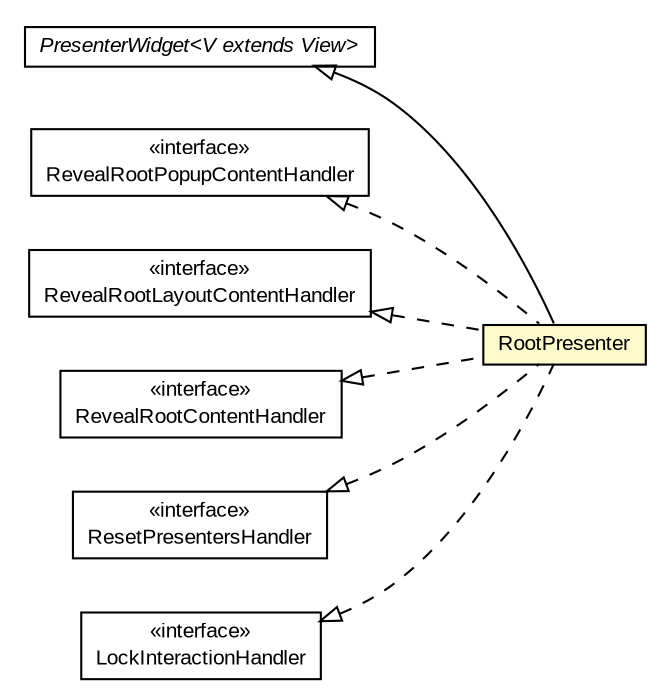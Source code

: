 #!/usr/local/bin/dot
#
# Class diagram 
# Generated by UMLGraph version R5_6-24-gf6e263 (http://www.umlgraph.org/)
#

digraph G {
	edge [fontname="arial",fontsize=10,labelfontname="arial",labelfontsize=10];
	node [fontname="arial",fontsize=10,shape=plaintext];
	nodesep=0.25;
	ranksep=0.5;
	rankdir=LR;
	// com.gwtplatform.mvp.client.RootPresenter
	c471948 [label=<<table title="com.gwtplatform.mvp.client.RootPresenter" border="0" cellborder="1" cellspacing="0" cellpadding="2" port="p" bgcolor="lemonChiffon" href="./RootPresenter.html">
		<tr><td><table border="0" cellspacing="0" cellpadding="1">
<tr><td align="center" balign="center"> RootPresenter </td></tr>
		</table></td></tr>
		</table>>, URL="./RootPresenter.html", fontname="arial", fontcolor="black", fontsize=10.0];
	// com.gwtplatform.mvp.client.PresenterWidget<V extends com.gwtplatform.mvp.client.View>
	c471952 [label=<<table title="com.gwtplatform.mvp.client.PresenterWidget" border="0" cellborder="1" cellspacing="0" cellpadding="2" port="p" href="./PresenterWidget.html">
		<tr><td><table border="0" cellspacing="0" cellpadding="1">
<tr><td align="center" balign="center"><font face="arial italic"> PresenterWidget&lt;V extends View&gt; </font></td></tr>
		</table></td></tr>
		</table>>, URL="./PresenterWidget.html", fontname="arial", fontcolor="black", fontsize=10.0];
	// com.gwtplatform.mvp.client.proxy.RevealRootPopupContentHandler
	c471984 [label=<<table title="com.gwtplatform.mvp.client.proxy.RevealRootPopupContentHandler" border="0" cellborder="1" cellspacing="0" cellpadding="2" port="p" href="./proxy/RevealRootPopupContentHandler.html">
		<tr><td><table border="0" cellspacing="0" cellpadding="1">
<tr><td align="center" balign="center"> &#171;interface&#187; </td></tr>
<tr><td align="center" balign="center"> RevealRootPopupContentHandler </td></tr>
		</table></td></tr>
		</table>>, URL="./proxy/RevealRootPopupContentHandler.html", fontname="arial", fontcolor="black", fontsize=10.0];
	// com.gwtplatform.mvp.client.proxy.RevealRootLayoutContentHandler
	c471986 [label=<<table title="com.gwtplatform.mvp.client.proxy.RevealRootLayoutContentHandler" border="0" cellborder="1" cellspacing="0" cellpadding="2" port="p" href="./proxy/RevealRootLayoutContentHandler.html">
		<tr><td><table border="0" cellspacing="0" cellpadding="1">
<tr><td align="center" balign="center"> &#171;interface&#187; </td></tr>
<tr><td align="center" balign="center"> RevealRootLayoutContentHandler </td></tr>
		</table></td></tr>
		</table>>, URL="./proxy/RevealRootLayoutContentHandler.html", fontname="arial", fontcolor="black", fontsize=10.0];
	// com.gwtplatform.mvp.client.proxy.RevealRootContentHandler
	c471988 [label=<<table title="com.gwtplatform.mvp.client.proxy.RevealRootContentHandler" border="0" cellborder="1" cellspacing="0" cellpadding="2" port="p" href="./proxy/RevealRootContentHandler.html">
		<tr><td><table border="0" cellspacing="0" cellpadding="1">
<tr><td align="center" balign="center"> &#171;interface&#187; </td></tr>
<tr><td align="center" balign="center"> RevealRootContentHandler </td></tr>
		</table></td></tr>
		</table>>, URL="./proxy/RevealRootContentHandler.html", fontname="arial", fontcolor="black", fontsize=10.0];
	// com.gwtplatform.mvp.client.proxy.ResetPresentersHandler
	c471992 [label=<<table title="com.gwtplatform.mvp.client.proxy.ResetPresentersHandler" border="0" cellborder="1" cellspacing="0" cellpadding="2" port="p" href="./proxy/ResetPresentersHandler.html">
		<tr><td><table border="0" cellspacing="0" cellpadding="1">
<tr><td align="center" balign="center"> &#171;interface&#187; </td></tr>
<tr><td align="center" balign="center"> ResetPresentersHandler </td></tr>
		</table></td></tr>
		</table>>, URL="./proxy/ResetPresentersHandler.html", fontname="arial", fontcolor="black", fontsize=10.0];
	// com.gwtplatform.mvp.client.proxy.LockInteractionHandler
	c472015 [label=<<table title="com.gwtplatform.mvp.client.proxy.LockInteractionHandler" border="0" cellborder="1" cellspacing="0" cellpadding="2" port="p" href="./proxy/LockInteractionHandler.html">
		<tr><td><table border="0" cellspacing="0" cellpadding="1">
<tr><td align="center" balign="center"> &#171;interface&#187; </td></tr>
<tr><td align="center" balign="center"> LockInteractionHandler </td></tr>
		</table></td></tr>
		</table>>, URL="./proxy/LockInteractionHandler.html", fontname="arial", fontcolor="black", fontsize=10.0];
	//com.gwtplatform.mvp.client.RootPresenter extends com.gwtplatform.mvp.client.PresenterWidget<com.gwtplatform.mvp.client.RootPresenter.RootView>
	c471952:p -> c471948:p [dir=back,arrowtail=empty];
	//com.gwtplatform.mvp.client.RootPresenter implements com.gwtplatform.mvp.client.proxy.ResetPresentersHandler
	c471992:p -> c471948:p [dir=back,arrowtail=empty,style=dashed];
	//com.gwtplatform.mvp.client.RootPresenter implements com.gwtplatform.mvp.client.proxy.RevealRootContentHandler
	c471988:p -> c471948:p [dir=back,arrowtail=empty,style=dashed];
	//com.gwtplatform.mvp.client.RootPresenter implements com.gwtplatform.mvp.client.proxy.RevealRootLayoutContentHandler
	c471986:p -> c471948:p [dir=back,arrowtail=empty,style=dashed];
	//com.gwtplatform.mvp.client.RootPresenter implements com.gwtplatform.mvp.client.proxy.RevealRootPopupContentHandler
	c471984:p -> c471948:p [dir=back,arrowtail=empty,style=dashed];
	//com.gwtplatform.mvp.client.RootPresenter implements com.gwtplatform.mvp.client.proxy.LockInteractionHandler
	c472015:p -> c471948:p [dir=back,arrowtail=empty,style=dashed];
}

